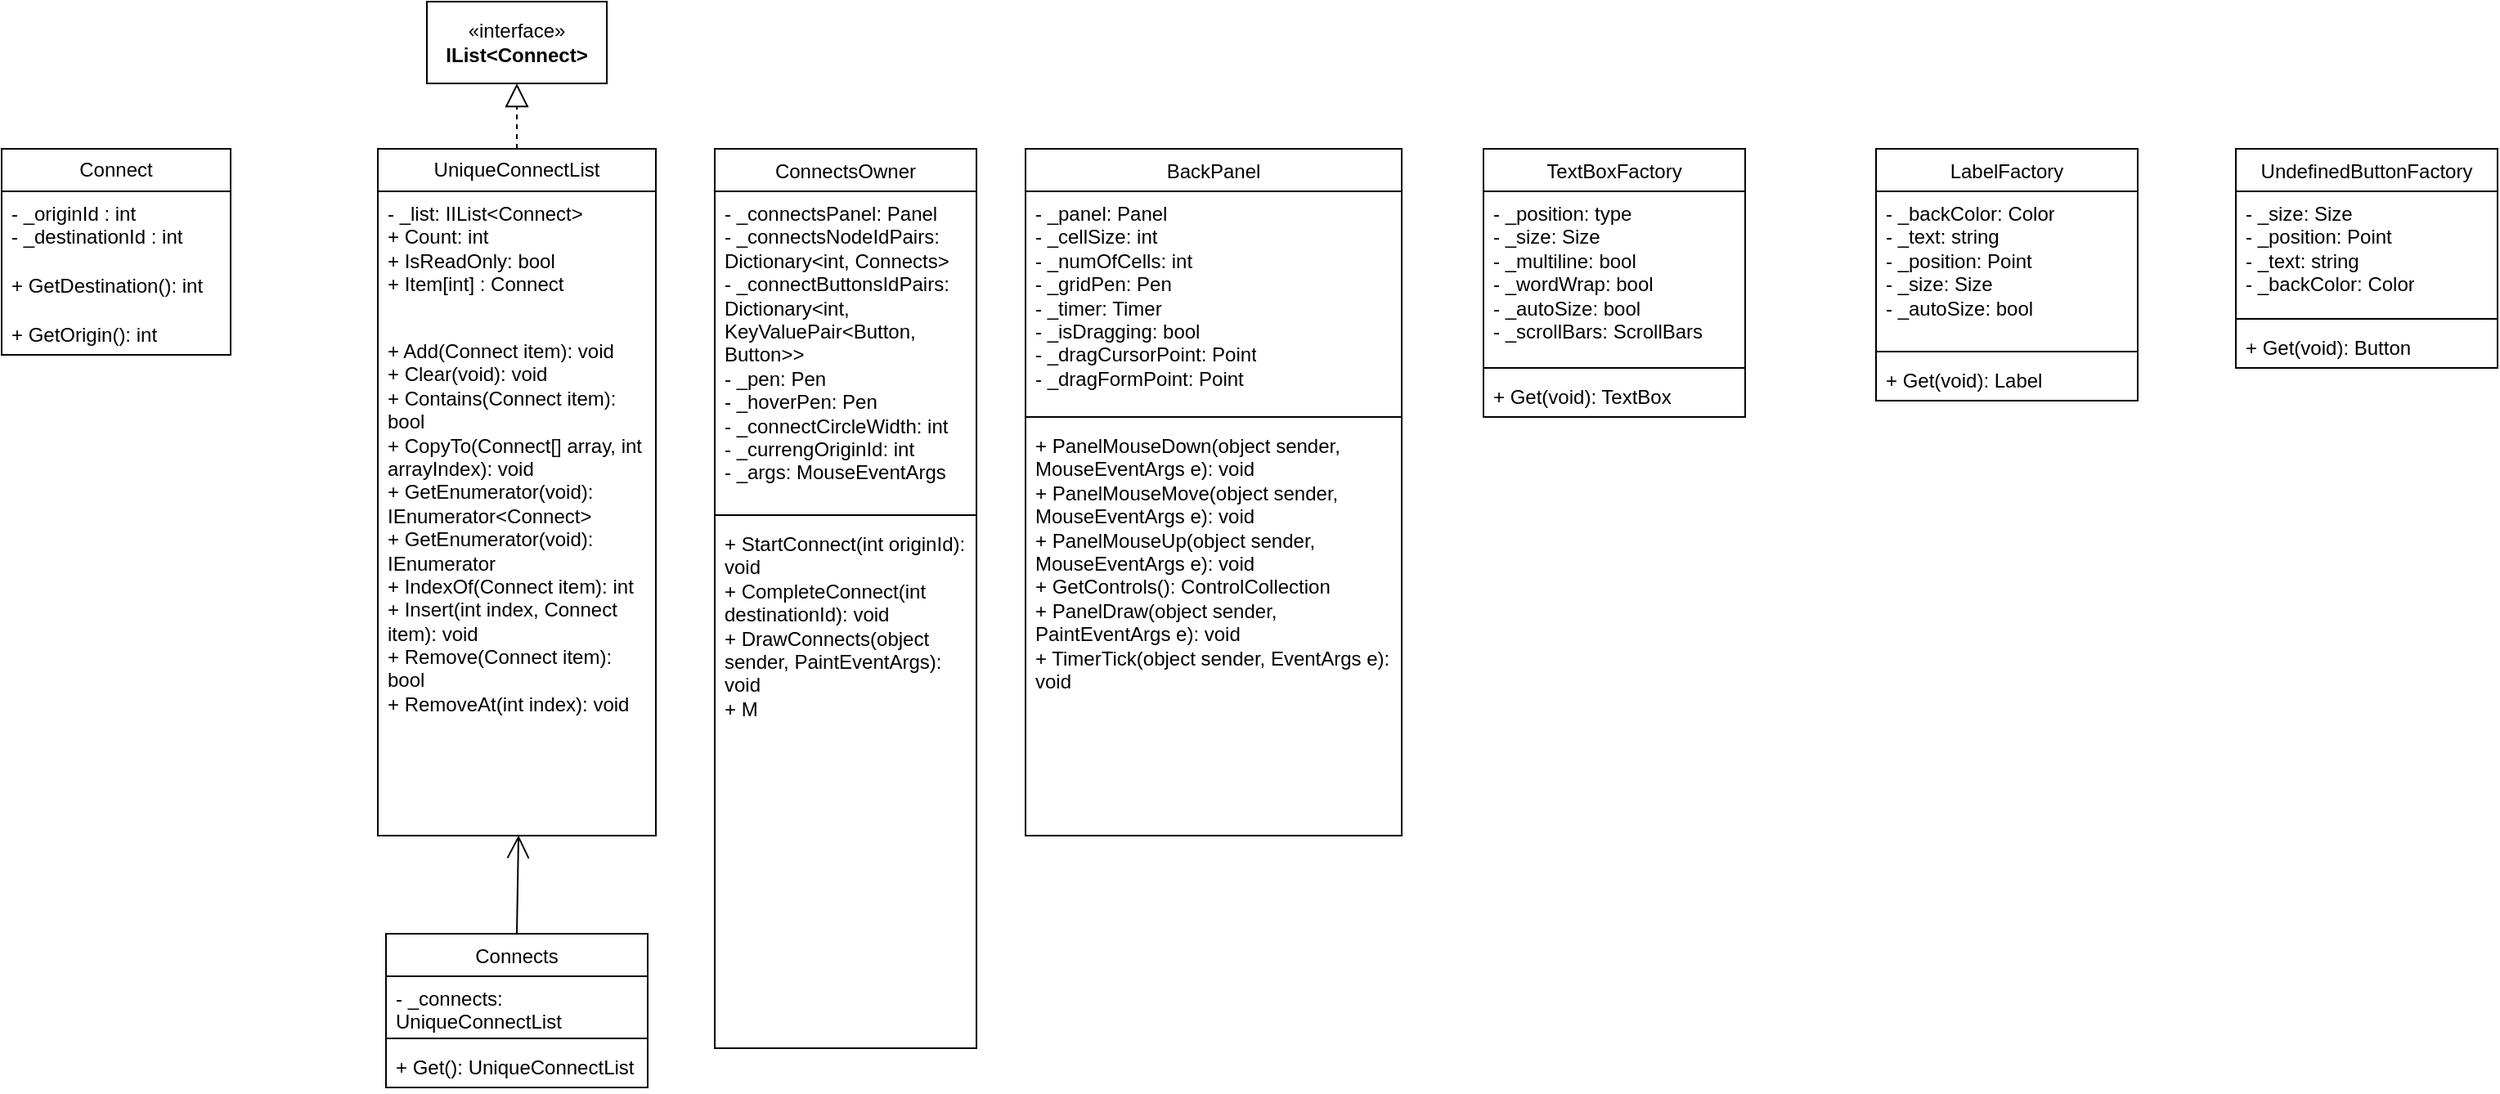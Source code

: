 <mxfile version="26.0.6">
  <diagram id="C5RBs43oDa-KdzZeNtuy" name="Page-1">
    <mxGraphModel dx="854" dy="659" grid="1" gridSize="10" guides="1" tooltips="1" connect="1" arrows="1" fold="1" page="1" pageScale="1" pageWidth="827" pageHeight="1169" math="0" shadow="0">
      <root>
        <mxCell id="WIyWlLk6GJQsqaUBKTNV-0" />
        <mxCell id="WIyWlLk6GJQsqaUBKTNV-1" parent="WIyWlLk6GJQsqaUBKTNV-0" />
        <mxCell id="8YbEnfLLjiKq2v1k4kVY-0" value="Connect" style="swimlane;fontStyle=0;childLayout=stackLayout;horizontal=1;startSize=26;fillColor=none;horizontalStack=0;resizeParent=1;resizeParentMax=0;resizeLast=0;collapsible=1;marginBottom=0;whiteSpace=wrap;html=1;" vertex="1" parent="WIyWlLk6GJQsqaUBKTNV-1">
          <mxGeometry x="14" y="240" width="140" height="126" as="geometry" />
        </mxCell>
        <mxCell id="8YbEnfLLjiKq2v1k4kVY-1" value="- _originId : int&lt;div&gt;- _destinationId : int&lt;/div&gt;" style="text;strokeColor=none;fillColor=none;align=left;verticalAlign=top;spacingLeft=4;spacingRight=4;overflow=hidden;rotatable=0;points=[[0,0.5],[1,0.5]];portConstraint=eastwest;whiteSpace=wrap;html=1;" vertex="1" parent="8YbEnfLLjiKq2v1k4kVY-0">
          <mxGeometry y="26" width="140" height="44" as="geometry" />
        </mxCell>
        <mxCell id="8YbEnfLLjiKq2v1k4kVY-2" value="+ GetDestination(): int" style="text;strokeColor=none;fillColor=none;align=left;verticalAlign=top;spacingLeft=4;spacingRight=4;overflow=hidden;rotatable=0;points=[[0,0.5],[1,0.5]];portConstraint=eastwest;whiteSpace=wrap;html=1;" vertex="1" parent="8YbEnfLLjiKq2v1k4kVY-0">
          <mxGeometry y="70" width="140" height="30" as="geometry" />
        </mxCell>
        <mxCell id="8YbEnfLLjiKq2v1k4kVY-3" value="+ GetOrigin(): int" style="text;strokeColor=none;fillColor=none;align=left;verticalAlign=top;spacingLeft=4;spacingRight=4;overflow=hidden;rotatable=0;points=[[0,0.5],[1,0.5]];portConstraint=eastwest;whiteSpace=wrap;html=1;" vertex="1" parent="8YbEnfLLjiKq2v1k4kVY-0">
          <mxGeometry y="100" width="140" height="26" as="geometry" />
        </mxCell>
        <mxCell id="8YbEnfLLjiKq2v1k4kVY-4" value="UniqueConnectList" style="swimlane;fontStyle=0;childLayout=stackLayout;horizontal=1;startSize=26;fillColor=none;horizontalStack=0;resizeParent=1;resizeParentMax=0;resizeLast=0;collapsible=1;marginBottom=0;whiteSpace=wrap;html=1;" vertex="1" parent="WIyWlLk6GJQsqaUBKTNV-1">
          <mxGeometry x="244" y="240" width="170" height="420" as="geometry" />
        </mxCell>
        <mxCell id="8YbEnfLLjiKq2v1k4kVY-5" value="- _list: IIList&amp;lt;Connect&amp;gt;&lt;div&gt;+ Count: int&lt;/div&gt;&lt;div&gt;+ IsReadOnly: bool&lt;/div&gt;&lt;div&gt;+ Item[int] : Connect&lt;/div&gt;&lt;div&gt;&lt;br&gt;&lt;/div&gt;" style="text;strokeColor=none;fillColor=none;align=left;verticalAlign=top;spacingLeft=4;spacingRight=4;overflow=hidden;rotatable=0;points=[[0,0.5],[1,0.5]];portConstraint=eastwest;whiteSpace=wrap;html=1;" vertex="1" parent="8YbEnfLLjiKq2v1k4kVY-4">
          <mxGeometry y="26" width="170" height="84" as="geometry" />
        </mxCell>
        <mxCell id="8YbEnfLLjiKq2v1k4kVY-6" value="+ Add(Connect item): void&lt;div&gt;+ Clear(void): void&lt;/div&gt;&lt;div&gt;+ Contains(Connect item): bool&lt;/div&gt;&lt;div&gt;+ CopyTo(Connect[] array, int arrayIndex): void&lt;/div&gt;&lt;div&gt;+ GetEnumerator(void): IEnumerator&amp;lt;Connect&amp;gt;&lt;/div&gt;&lt;div&gt;+ GetEnumerator(void): IEnumerator&lt;/div&gt;&lt;div&gt;+ IndexOf(Connect item): int&lt;/div&gt;&lt;div&gt;+ Insert(int index, Connect item): void&lt;/div&gt;&lt;div&gt;+ Remove(Connect item): bool&lt;/div&gt;&lt;div&gt;+ RemoveAt(int index): void&lt;/div&gt;&lt;div&gt;&lt;br&gt;&lt;/div&gt;" style="text;strokeColor=none;fillColor=none;align=left;verticalAlign=top;spacingLeft=4;spacingRight=4;overflow=hidden;rotatable=0;points=[[0,0.5],[1,0.5]];portConstraint=eastwest;whiteSpace=wrap;html=1;" vertex="1" parent="8YbEnfLLjiKq2v1k4kVY-4">
          <mxGeometry y="110" width="170" height="310" as="geometry" />
        </mxCell>
        <mxCell id="8YbEnfLLjiKq2v1k4kVY-8" value="«interface»&lt;br&gt;&lt;b&gt;IList&amp;lt;Connect&amp;gt;&lt;/b&gt;" style="html=1;whiteSpace=wrap;" vertex="1" parent="WIyWlLk6GJQsqaUBKTNV-1">
          <mxGeometry x="274" y="150" width="110" height="50" as="geometry" />
        </mxCell>
        <mxCell id="8YbEnfLLjiKq2v1k4kVY-9" value="" style="endArrow=block;dashed=1;endFill=0;endSize=12;html=1;rounded=0;exitX=0.5;exitY=0;exitDx=0;exitDy=0;entryX=0.5;entryY=1;entryDx=0;entryDy=0;" edge="1" parent="WIyWlLk6GJQsqaUBKTNV-1" source="8YbEnfLLjiKq2v1k4kVY-4" target="8YbEnfLLjiKq2v1k4kVY-8">
          <mxGeometry width="160" relative="1" as="geometry">
            <mxPoint x="164" y="460" as="sourcePoint" />
            <mxPoint x="324" y="460" as="targetPoint" />
          </mxGeometry>
        </mxCell>
        <mxCell id="8YbEnfLLjiKq2v1k4kVY-10" value="&lt;span style=&quot;font-weight: normal;&quot;&gt;Connects&lt;/span&gt;" style="swimlane;fontStyle=1;align=center;verticalAlign=top;childLayout=stackLayout;horizontal=1;startSize=26;horizontalStack=0;resizeParent=1;resizeParentMax=0;resizeLast=0;collapsible=1;marginBottom=0;whiteSpace=wrap;html=1;" vertex="1" parent="WIyWlLk6GJQsqaUBKTNV-1">
          <mxGeometry x="249" y="720" width="160" height="94" as="geometry" />
        </mxCell>
        <mxCell id="8YbEnfLLjiKq2v1k4kVY-11" value="- _connects: UniqueConnectList" style="text;strokeColor=none;fillColor=none;align=left;verticalAlign=top;spacingLeft=4;spacingRight=4;overflow=hidden;rotatable=0;points=[[0,0.5],[1,0.5]];portConstraint=eastwest;whiteSpace=wrap;html=1;" vertex="1" parent="8YbEnfLLjiKq2v1k4kVY-10">
          <mxGeometry y="26" width="160" height="34" as="geometry" />
        </mxCell>
        <mxCell id="8YbEnfLLjiKq2v1k4kVY-12" value="" style="line;strokeWidth=1;fillColor=none;align=left;verticalAlign=middle;spacingTop=-1;spacingLeft=3;spacingRight=3;rotatable=0;labelPosition=right;points=[];portConstraint=eastwest;strokeColor=inherit;" vertex="1" parent="8YbEnfLLjiKq2v1k4kVY-10">
          <mxGeometry y="60" width="160" height="8" as="geometry" />
        </mxCell>
        <mxCell id="8YbEnfLLjiKq2v1k4kVY-13" value="+ Get(): UniqueConnectList" style="text;strokeColor=none;fillColor=none;align=left;verticalAlign=top;spacingLeft=4;spacingRight=4;overflow=hidden;rotatable=0;points=[[0,0.5],[1,0.5]];portConstraint=eastwest;whiteSpace=wrap;html=1;" vertex="1" parent="8YbEnfLLjiKq2v1k4kVY-10">
          <mxGeometry y="68" width="160" height="26" as="geometry" />
        </mxCell>
        <mxCell id="8YbEnfLLjiKq2v1k4kVY-14" value="" style="endArrow=open;endFill=1;endSize=12;html=1;rounded=0;exitX=0.5;exitY=0;exitDx=0;exitDy=0;entryX=0.506;entryY=0.999;entryDx=0;entryDy=0;entryPerimeter=0;" edge="1" parent="WIyWlLk6GJQsqaUBKTNV-1" source="8YbEnfLLjiKq2v1k4kVY-10" target="8YbEnfLLjiKq2v1k4kVY-6">
          <mxGeometry width="160" relative="1" as="geometry">
            <mxPoint x="214" y="590" as="sourcePoint" />
            <mxPoint x="311" y="661" as="targetPoint" />
          </mxGeometry>
        </mxCell>
        <mxCell id="8YbEnfLLjiKq2v1k4kVY-15" value="&lt;span style=&quot;font-weight: normal;&quot;&gt;BackPanel&lt;/span&gt;" style="swimlane;fontStyle=1;align=center;verticalAlign=top;childLayout=stackLayout;horizontal=1;startSize=26;horizontalStack=0;resizeParent=1;resizeParentMax=0;resizeLast=0;collapsible=1;marginBottom=0;whiteSpace=wrap;html=1;" vertex="1" parent="WIyWlLk6GJQsqaUBKTNV-1">
          <mxGeometry x="640" y="240" width="230" height="420" as="geometry" />
        </mxCell>
        <mxCell id="8YbEnfLLjiKq2v1k4kVY-16" value="- _panel: Panel&lt;div&gt;- _cellSize: int&lt;/div&gt;&lt;div&gt;- _numOfCells: int&lt;/div&gt;&lt;div&gt;- _gridPen: Pen&lt;/div&gt;&lt;div&gt;- _timer: Timer&lt;/div&gt;&lt;div&gt;- _isDragging: bool&lt;/div&gt;&lt;div&gt;- _dragCursorPoint: Point&lt;/div&gt;&lt;div&gt;- _dragFormPoint: Point&lt;/div&gt;" style="text;strokeColor=none;fillColor=none;align=left;verticalAlign=top;spacingLeft=4;spacingRight=4;overflow=hidden;rotatable=0;points=[[0,0.5],[1,0.5]];portConstraint=eastwest;whiteSpace=wrap;html=1;" vertex="1" parent="8YbEnfLLjiKq2v1k4kVY-15">
          <mxGeometry y="26" width="230" height="134" as="geometry" />
        </mxCell>
        <mxCell id="8YbEnfLLjiKq2v1k4kVY-17" value="" style="line;strokeWidth=1;fillColor=none;align=left;verticalAlign=middle;spacingTop=-1;spacingLeft=3;spacingRight=3;rotatable=0;labelPosition=right;points=[];portConstraint=eastwest;strokeColor=inherit;" vertex="1" parent="8YbEnfLLjiKq2v1k4kVY-15">
          <mxGeometry y="160" width="230" height="8" as="geometry" />
        </mxCell>
        <mxCell id="8YbEnfLLjiKq2v1k4kVY-18" value="+ PanelMouseDown(object sender, MouseEventArgs e): void&lt;div&gt;+ PanelMouseMove(object sender, MouseEventArgs e): void&lt;/div&gt;&lt;div&gt;+ PanelMouseUp(object sender, MouseEventArgs e): void&lt;/div&gt;&lt;div&gt;+ GetControls(): ControlCollection&lt;/div&gt;&lt;div&gt;+ PanelDraw(object sender, PaintEventArgs e): void&lt;/div&gt;&lt;div&gt;+ TimerTick(object sender, EventArgs e):&lt;/div&gt;&lt;div&gt;void&lt;/div&gt;" style="text;strokeColor=none;fillColor=none;align=left;verticalAlign=top;spacingLeft=4;spacingRight=4;overflow=hidden;rotatable=0;points=[[0,0.5],[1,0.5]];portConstraint=eastwest;whiteSpace=wrap;html=1;" vertex="1" parent="8YbEnfLLjiKq2v1k4kVY-15">
          <mxGeometry y="168" width="230" height="252" as="geometry" />
        </mxCell>
        <mxCell id="8YbEnfLLjiKq2v1k4kVY-19" value="&lt;span style=&quot;font-weight: normal;&quot;&gt;TextBoxFactory&lt;/span&gt;" style="swimlane;fontStyle=1;align=center;verticalAlign=top;childLayout=stackLayout;horizontal=1;startSize=26;horizontalStack=0;resizeParent=1;resizeParentMax=0;resizeLast=0;collapsible=1;marginBottom=0;whiteSpace=wrap;html=1;" vertex="1" parent="WIyWlLk6GJQsqaUBKTNV-1">
          <mxGeometry x="920" y="240" width="160" height="164" as="geometry" />
        </mxCell>
        <mxCell id="8YbEnfLLjiKq2v1k4kVY-20" value="- _position: type&lt;div&gt;- _size: Size&lt;/div&gt;&lt;div&gt;- _multiline: bool&lt;/div&gt;&lt;div&gt;- _wordWrap: bool&lt;/div&gt;&lt;div&gt;- _autoSize: bool&lt;/div&gt;&lt;div&gt;- _scrollBars: ScrollBars&lt;/div&gt;" style="text;strokeColor=none;fillColor=none;align=left;verticalAlign=top;spacingLeft=4;spacingRight=4;overflow=hidden;rotatable=0;points=[[0,0.5],[1,0.5]];portConstraint=eastwest;whiteSpace=wrap;html=1;" vertex="1" parent="8YbEnfLLjiKq2v1k4kVY-19">
          <mxGeometry y="26" width="160" height="104" as="geometry" />
        </mxCell>
        <mxCell id="8YbEnfLLjiKq2v1k4kVY-21" value="" style="line;strokeWidth=1;fillColor=none;align=left;verticalAlign=middle;spacingTop=-1;spacingLeft=3;spacingRight=3;rotatable=0;labelPosition=right;points=[];portConstraint=eastwest;strokeColor=inherit;" vertex="1" parent="8YbEnfLLjiKq2v1k4kVY-19">
          <mxGeometry y="130" width="160" height="8" as="geometry" />
        </mxCell>
        <mxCell id="8YbEnfLLjiKq2v1k4kVY-22" value="+ Get(void): TextBox" style="text;strokeColor=none;fillColor=none;align=left;verticalAlign=top;spacingLeft=4;spacingRight=4;overflow=hidden;rotatable=0;points=[[0,0.5],[1,0.5]];portConstraint=eastwest;whiteSpace=wrap;html=1;" vertex="1" parent="8YbEnfLLjiKq2v1k4kVY-19">
          <mxGeometry y="138" width="160" height="26" as="geometry" />
        </mxCell>
        <mxCell id="8YbEnfLLjiKq2v1k4kVY-23" value="&lt;span style=&quot;font-weight: normal;&quot;&gt;LabelFactory&lt;/span&gt;" style="swimlane;fontStyle=1;align=center;verticalAlign=top;childLayout=stackLayout;horizontal=1;startSize=26;horizontalStack=0;resizeParent=1;resizeParentMax=0;resizeLast=0;collapsible=1;marginBottom=0;whiteSpace=wrap;html=1;" vertex="1" parent="WIyWlLk6GJQsqaUBKTNV-1">
          <mxGeometry x="1160" y="240" width="160" height="154" as="geometry" />
        </mxCell>
        <mxCell id="8YbEnfLLjiKq2v1k4kVY-24" value="- _backColor: Color&lt;div&gt;- _text: string&lt;/div&gt;&lt;div&gt;- _position: Point&lt;/div&gt;&lt;div&gt;- _size: Size&lt;/div&gt;&lt;div&gt;- _autoSize: bool&lt;/div&gt;" style="text;strokeColor=none;fillColor=none;align=left;verticalAlign=top;spacingLeft=4;spacingRight=4;overflow=hidden;rotatable=0;points=[[0,0.5],[1,0.5]];portConstraint=eastwest;whiteSpace=wrap;html=1;" vertex="1" parent="8YbEnfLLjiKq2v1k4kVY-23">
          <mxGeometry y="26" width="160" height="94" as="geometry" />
        </mxCell>
        <mxCell id="8YbEnfLLjiKq2v1k4kVY-25" value="" style="line;strokeWidth=1;fillColor=none;align=left;verticalAlign=middle;spacingTop=-1;spacingLeft=3;spacingRight=3;rotatable=0;labelPosition=right;points=[];portConstraint=eastwest;strokeColor=inherit;" vertex="1" parent="8YbEnfLLjiKq2v1k4kVY-23">
          <mxGeometry y="120" width="160" height="8" as="geometry" />
        </mxCell>
        <mxCell id="8YbEnfLLjiKq2v1k4kVY-26" value="+ Get(void): Label" style="text;strokeColor=none;fillColor=none;align=left;verticalAlign=top;spacingLeft=4;spacingRight=4;overflow=hidden;rotatable=0;points=[[0,0.5],[1,0.5]];portConstraint=eastwest;whiteSpace=wrap;html=1;" vertex="1" parent="8YbEnfLLjiKq2v1k4kVY-23">
          <mxGeometry y="128" width="160" height="26" as="geometry" />
        </mxCell>
        <mxCell id="8YbEnfLLjiKq2v1k4kVY-27" value="&lt;span style=&quot;font-weight: normal;&quot;&gt;UndefinedButtonFactory&lt;/span&gt;" style="swimlane;fontStyle=1;align=center;verticalAlign=top;childLayout=stackLayout;horizontal=1;startSize=26;horizontalStack=0;resizeParent=1;resizeParentMax=0;resizeLast=0;collapsible=1;marginBottom=0;whiteSpace=wrap;html=1;" vertex="1" parent="WIyWlLk6GJQsqaUBKTNV-1">
          <mxGeometry x="1380" y="240" width="160" height="134" as="geometry" />
        </mxCell>
        <mxCell id="8YbEnfLLjiKq2v1k4kVY-28" value="- _size: Size&lt;div&gt;- _position: Point&lt;/div&gt;&lt;div&gt;- _text: string&lt;/div&gt;&lt;div&gt;- _backColor: Color&lt;/div&gt;" style="text;strokeColor=none;fillColor=none;align=left;verticalAlign=top;spacingLeft=4;spacingRight=4;overflow=hidden;rotatable=0;points=[[0,0.5],[1,0.5]];portConstraint=eastwest;whiteSpace=wrap;html=1;" vertex="1" parent="8YbEnfLLjiKq2v1k4kVY-27">
          <mxGeometry y="26" width="160" height="74" as="geometry" />
        </mxCell>
        <mxCell id="8YbEnfLLjiKq2v1k4kVY-29" value="" style="line;strokeWidth=1;fillColor=none;align=left;verticalAlign=middle;spacingTop=-1;spacingLeft=3;spacingRight=3;rotatable=0;labelPosition=right;points=[];portConstraint=eastwest;strokeColor=inherit;" vertex="1" parent="8YbEnfLLjiKq2v1k4kVY-27">
          <mxGeometry y="100" width="160" height="8" as="geometry" />
        </mxCell>
        <mxCell id="8YbEnfLLjiKq2v1k4kVY-30" value="+ Get(void): Button" style="text;strokeColor=none;fillColor=none;align=left;verticalAlign=top;spacingLeft=4;spacingRight=4;overflow=hidden;rotatable=0;points=[[0,0.5],[1,0.5]];portConstraint=eastwest;whiteSpace=wrap;html=1;" vertex="1" parent="8YbEnfLLjiKq2v1k4kVY-27">
          <mxGeometry y="108" width="160" height="26" as="geometry" />
        </mxCell>
        <mxCell id="8YbEnfLLjiKq2v1k4kVY-31" value="&lt;span style=&quot;font-weight: normal;&quot;&gt;ConnectsOwner&lt;/span&gt;" style="swimlane;fontStyle=1;align=center;verticalAlign=top;childLayout=stackLayout;horizontal=1;startSize=26;horizontalStack=0;resizeParent=1;resizeParentMax=0;resizeLast=0;collapsible=1;marginBottom=0;whiteSpace=wrap;html=1;" vertex="1" parent="WIyWlLk6GJQsqaUBKTNV-1">
          <mxGeometry x="450" y="240" width="160" height="550" as="geometry" />
        </mxCell>
        <mxCell id="8YbEnfLLjiKq2v1k4kVY-32" value="- _connectsPanel: Panel&lt;div&gt;- _connectsNodeIdPairs: Dictionary&amp;lt;int, Connects&amp;gt;&lt;/div&gt;&lt;div&gt;- _connectButtonsIdPairs:&lt;/div&gt;&lt;div&gt;Dictionary&amp;lt;int, KeyValuePair&amp;lt;Button, Button&amp;gt;&amp;gt;&lt;/div&gt;&lt;div&gt;- _pen: Pen&lt;/div&gt;&lt;div&gt;- _hoverPen: Pen&lt;/div&gt;&lt;div&gt;- _connectCircleWidth: int&lt;/div&gt;&lt;div&gt;- _currengOriginId: int&lt;/div&gt;&lt;div&gt;- _args: MouseEventArgs&lt;/div&gt;" style="text;strokeColor=none;fillColor=none;align=left;verticalAlign=top;spacingLeft=4;spacingRight=4;overflow=hidden;rotatable=0;points=[[0,0.5],[1,0.5]];portConstraint=eastwest;whiteSpace=wrap;html=1;" vertex="1" parent="8YbEnfLLjiKq2v1k4kVY-31">
          <mxGeometry y="26" width="160" height="194" as="geometry" />
        </mxCell>
        <mxCell id="8YbEnfLLjiKq2v1k4kVY-33" value="" style="line;strokeWidth=1;fillColor=none;align=left;verticalAlign=middle;spacingTop=-1;spacingLeft=3;spacingRight=3;rotatable=0;labelPosition=right;points=[];portConstraint=eastwest;strokeColor=inherit;" vertex="1" parent="8YbEnfLLjiKq2v1k4kVY-31">
          <mxGeometry y="220" width="160" height="8" as="geometry" />
        </mxCell>
        <mxCell id="8YbEnfLLjiKq2v1k4kVY-34" value="+ StartConnect(int originId): void&lt;div&gt;+ CompleteConnect(int destinationId): void&lt;/div&gt;&lt;div&gt;+ DrawConnects(object sender, PaintEventArgs): void&lt;/div&gt;&lt;div&gt;+ M&lt;/div&gt;&lt;div&gt;&lt;br&gt;&lt;/div&gt;" style="text;strokeColor=none;fillColor=none;align=left;verticalAlign=top;spacingLeft=4;spacingRight=4;overflow=hidden;rotatable=0;points=[[0,0.5],[1,0.5]];portConstraint=eastwest;whiteSpace=wrap;html=1;" vertex="1" parent="8YbEnfLLjiKq2v1k4kVY-31">
          <mxGeometry y="228" width="160" height="322" as="geometry" />
        </mxCell>
      </root>
    </mxGraphModel>
  </diagram>
</mxfile>
